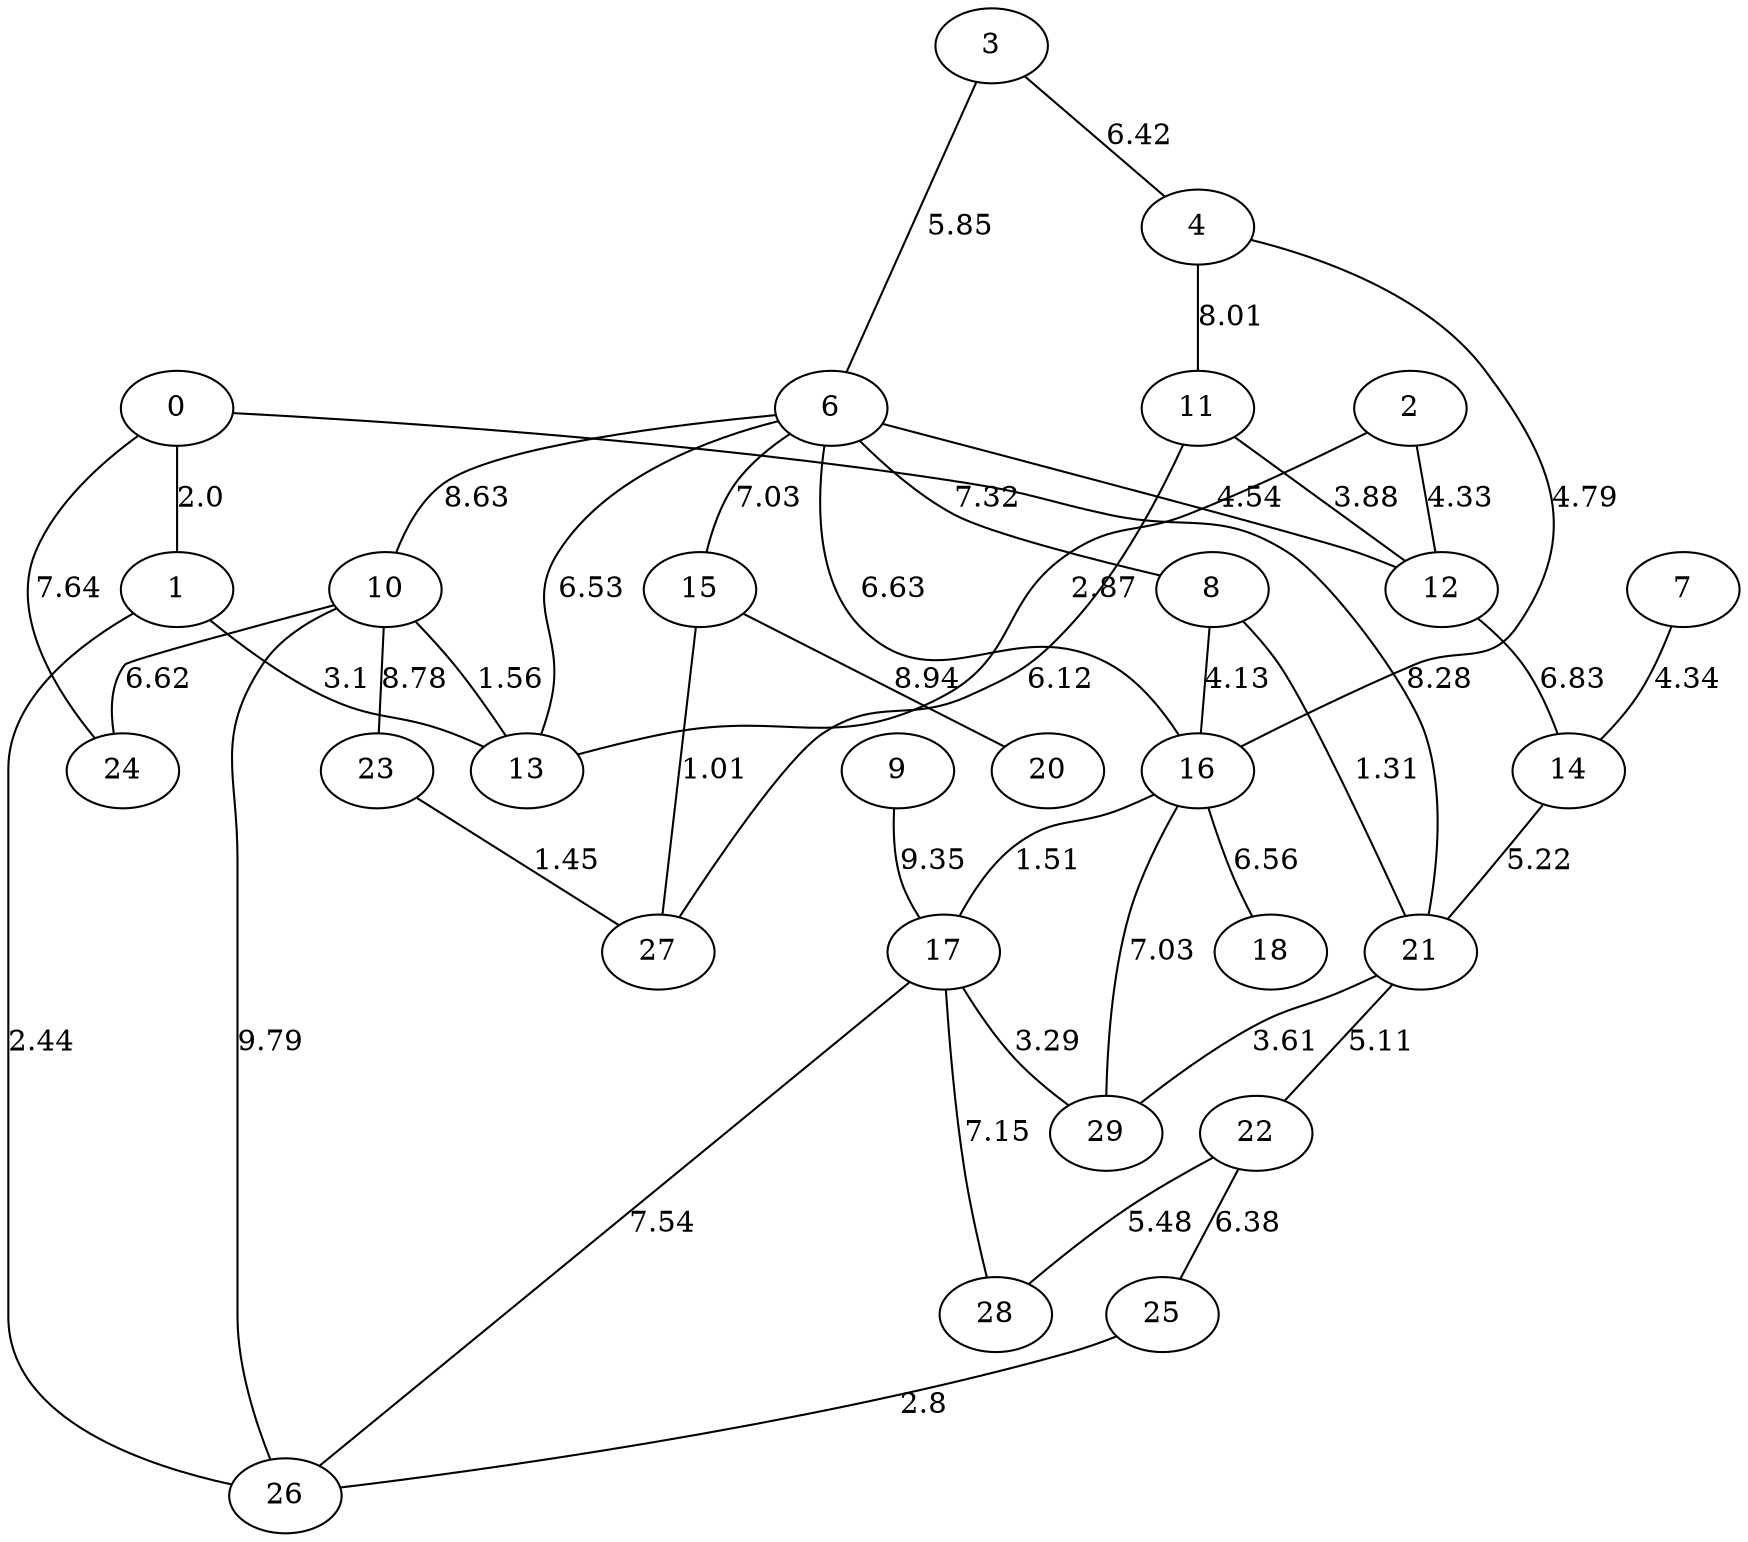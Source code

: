 graph G {
"0";
"1";
"2";
"3";
"4";
"6";
"7";
"8";
"9";
"10";
"11";
"12";
"13";
"14";
"15";
"16";
"17";
"18";
"20";
"21";
"22";
"23";
"24";
"25";
"26";
"27";
"28";
"29";
    "15" -- "27"[label="1.01", len="1.01"];
    "15" -- "20"[label="8.94", len="8.94"];
    "17" -- "29"[label="3.29", len="3.29"];
    "1" -- "26"[label="2.44", len="2.44"];
    "2" -- "12"[label="4.33", len="4.33"];
    "10" -- "26"[label="9.79", len="9.79"];
    "16" -- "17"[label="1.51", len="1.51"];
    "0" -- "21"[label="8.28", len="8.28"];
    "17" -- "28"[label="7.15", len="7.15"];
    "6" -- "10"[label="8.63", len="8.63"];
    "16" -- "29"[label="7.03", len="7.03"];
    "0" -- "24"[label="7.64", len="7.64"];
    "25" -- "26"[label="2.8", len="2.8"];
    "2" -- "13"[label="2.87", len="2.87"];
    "11" -- "27"[label="6.12", len="6.12"];
    "3" -- "6"[label="5.85", len="5.85"];
    "9" -- "17"[label="9.35", len="9.35"];
    "22" -- "28"[label="5.48", len="5.48"];
    "8" -- "16"[label="4.13", len="4.13"];
    "6" -- "15"[label="7.03", len="7.03"];
    "16" -- "18"[label="6.56", len="6.56"];
    "7" -- "14"[label="4.34", len="4.34"];
    "12" -- "14"[label="6.83", len="6.83"];
    "1" -- "13"[label="3.1", len="3.1"];
    "10" -- "13"[label="1.56", len="1.56"];
    "8" -- "21"[label="1.31", len="1.31"];
    "4" -- "16"[label="4.79", len="4.79"];
    "10" -- "24"[label="6.62", len="6.62"];
    "10" -- "23"[label="8.78", len="8.78"];
    "6" -- "12"[label="4.54", len="4.54"];
    "11" -- "12"[label="3.88", len="3.88"];
    "4" -- "11"[label="8.01", len="8.01"];
    "0" -- "1"[label="2.0", len="2.0"];
    "22" -- "25"[label="6.38", len="6.38"];
    "6" -- "8"[label="7.32", len="7.32"];
    "21" -- "22"[label="5.11", len="5.11"];
    "21" -- "29"[label="3.61", len="3.61"];
    "6" -- "13"[label="6.53", len="6.53"];
    "14" -- "21"[label="5.22", len="5.22"];
    "17" -- "26"[label="7.54", len="7.54"];
    "23" -- "27"[label="1.45", len="1.45"];
    "3" -- "4"[label="6.42", len="6.42"];
    "6" -- "16"[label="6.63", len="6.63"];
}
